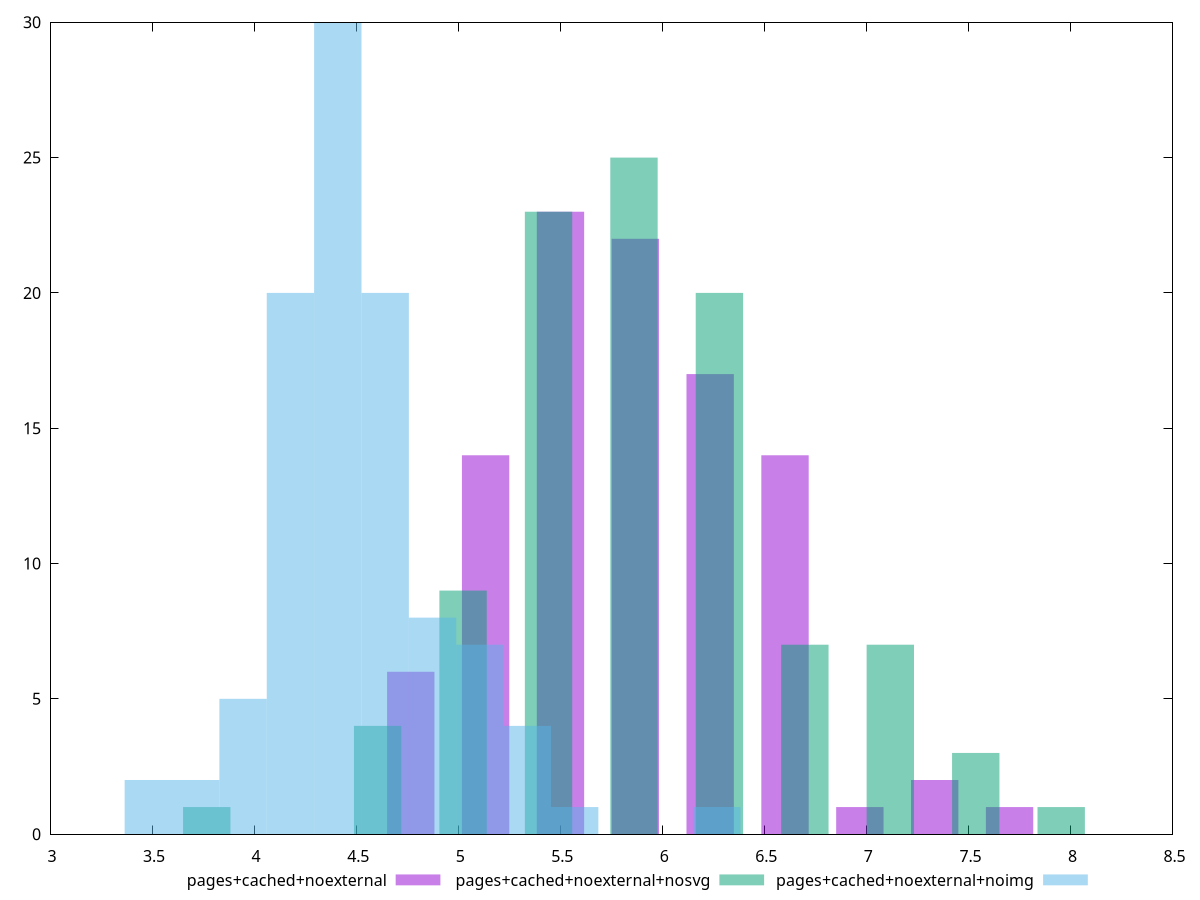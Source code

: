 $_pagesCachedNoexternal <<EOF
7.334892686288697 2
5.134424880402087 14
5.867914149030957 22
5.501169514716523 23
6.601403417659827 14
6.234658783345392 17
4.767680246087653 6
6.968148051974262 1
7.701637320603131 1
EOF
$_pagesCachedNoexternalNosvg <<EOF
6.279993200569725 20
5.442660773827096 23
5.86132698719841 25
4.605328347084465 4
5.0239945604557805 9
7.535991840683671 3
7.117325627312356 7
6.698659413941041 7
3.7679959203418356 1
7.954658054054986 1
EOF
$_pagesCachedNoexternalNoimg <<EOF
4.410195658516607 30
4.874426780465724 8
4.642311219491166 20
5.106542341440282 7
4.17808009754205 20
5.570773463389399 1
5.338657902414841 4
3.4817334146183745 2
6.267120146313074 1
3.945964536567491 5
3.7138489755929327 2
EOF
set key outside below
set terminal pngcairo
set output "report_00006_2020-11-02T20-21-41.718Z/network-server-latency/network-server-latency_pages+cached+noexternal_pages+cached+noexternal+nosvg_pages+cached+noexternal+noimg+hist.png"
set boxwidth 0.2321155609745583
set style fill transparent solid 0.5 noborder
set yrange [0:30]
plot $_pagesCachedNoexternal title "pages+cached+noexternal" with boxes ,$_pagesCachedNoexternalNosvg title "pages+cached+noexternal+nosvg" with boxes ,$_pagesCachedNoexternalNoimg title "pages+cached+noexternal+noimg" with boxes ,